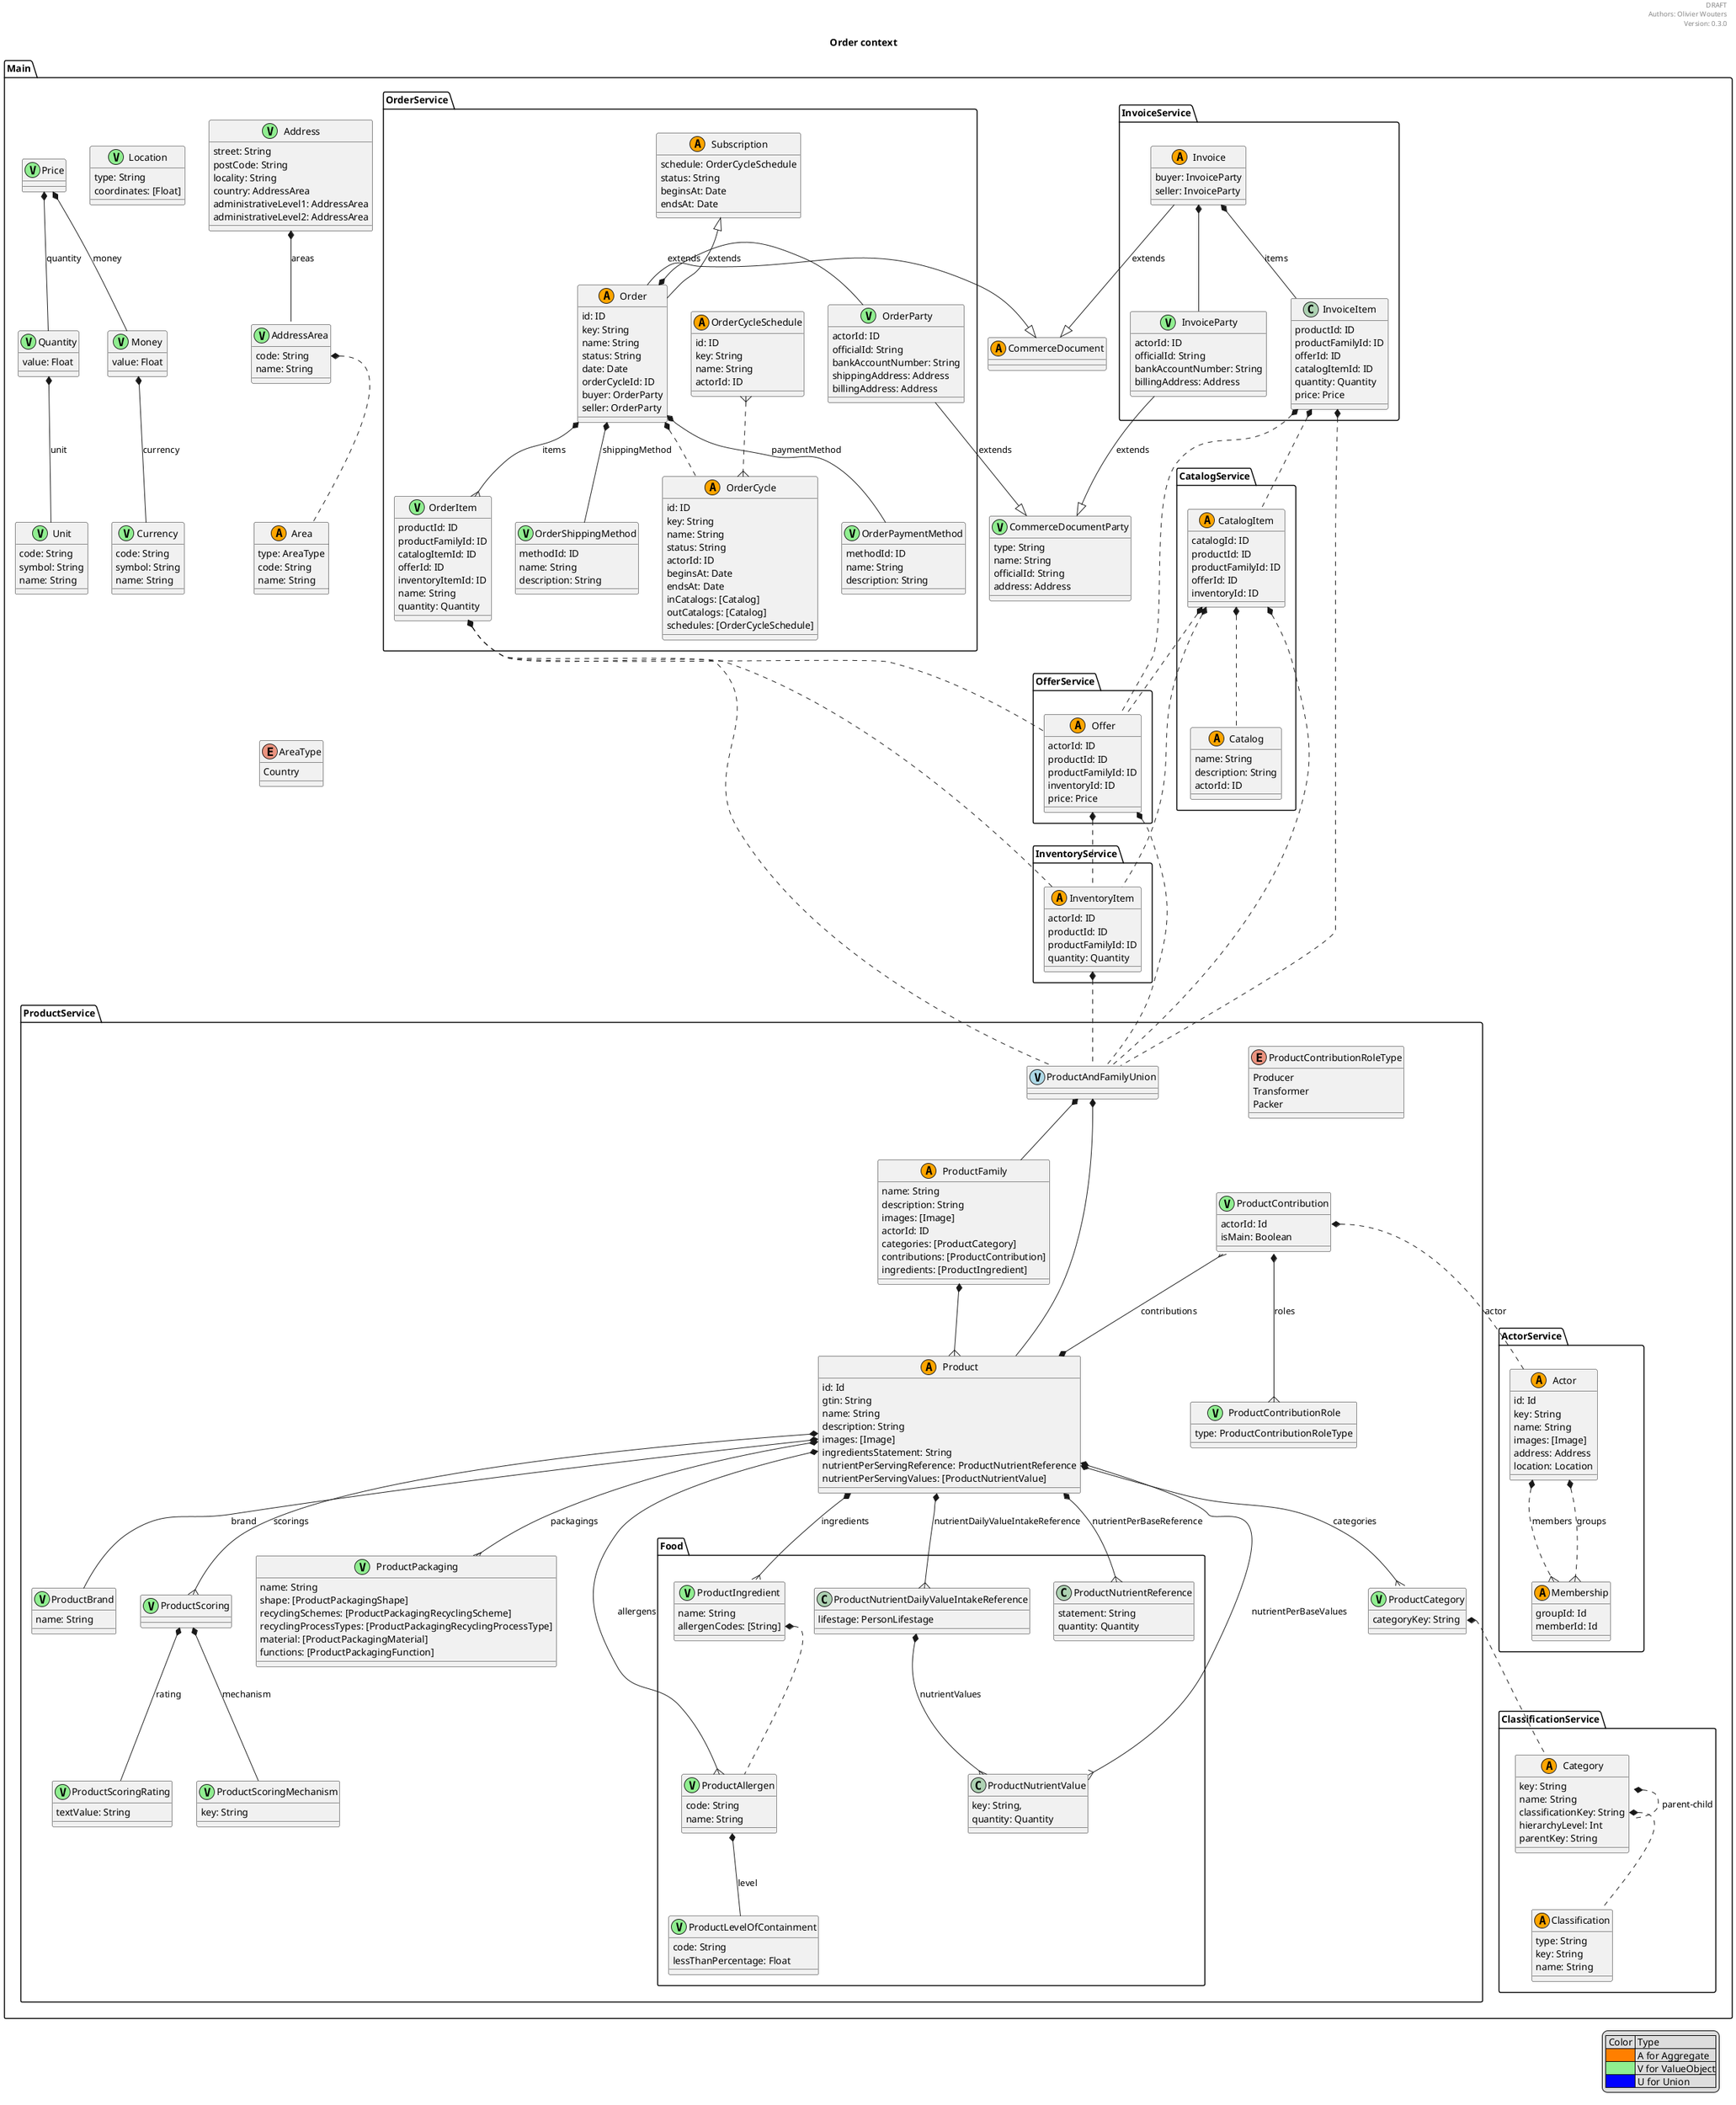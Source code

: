 @startuml

header
DRAFT
Authors: Olivier Wouters
Version: 0.3.0
endheader

legend right
    | Color | Type |
    |<#ff7f00>| A for Aggregate|
    |<#90ee90>| V for ValueObject|
    |<#0000FF>| U for Union|
endlegend

title Order context

namespace Main {
  
  class Address << (V,lightgreen) >> {
    street: String
    postCode: String
    locality: String
    country: AddressArea
    administrativeLevel1: AddressArea
    administrativeLevel2: AddressArea
  }
  
  Address *-- AddressArea : "areas"
  
  class AddressArea << (V,lightgreen) >> {
    code: String
    name: String
  }
  
  AddressArea::code *.. Area
  
  class Area << (A,orange) >> {
    type: AreaType
    code: String
    name: String
  }
  
  Area .[hidden]. AreaType
  
  enum AreaType {
      Country
  }
  
  class Location << (V,lightgreen) >> {
      type: String
      coordinates: [Float]
  }
  
  class Quantity << (V,lightgreen) >> {
    value: Float
  }
  
  Quantity *-- Unit : unit
  
  class Unit << (V,lightgreen) >> {
    code: String
    symbol: String
    name: String
  }
  
  class Price << (V,lightgreen) >> {
  }
  
  Price *-- Quantity : quantity
  Price *-- Money : money
  
  class Money << (V,lightgreen) >> {
    value: Float
  }
  
  Money *-- Currency : currency
  
  class Currency << (V,lightgreen) >> {
    code: String
    symbol: String
    name: String
  }
  
  class CommerceDocument << (A,orange) >> {
  }
  
  class CommerceDocumentParty << (V,lightgreen) >> {
    type: String
    name: String
    officialId: String
    address: Address
  }
  
  
  namespace ActorService {
  
    class Actor << (A,orange) >> {
      id: Id
      key: String
      name: String
      images: [Image]
      address: Address
      location: Location
    }
    
    class Membership << (A,orange) >> {
      groupId: Id
      memberId: Id
    }
  
    Actor *..{ Membership : members
    Actor *..{ Membership : groups
  }
  
  namespace ClassificationService {
    
    class Classification << (A,orange) >> {
      type: String
      key: String
      name: String
    }
    
    class Category << (A,orange) >> {
      key: String
      name: String
      classificationKey: String
      hierarchyLevel: Int
      parentKey: String
    }
    
    Category::classificationKey *.. Classification
    Category *.. Category : parent-child
  }
  
  namespace ProductService {
  
    namespace Food {
    
      class ProductIngredient << (V,lightgreen) >> {
          name: String
          allergenCodes: [String]
      }
      
      ProductIngredient::allergenCodes *.. ProductAllergen
      
      class ProductAllergen << (V,lightgreen) >> {
        code: String
        name: String
      }
      
      ProductAllergen *-- ProductLevelOfContainment: level
      
      class ProductLevelOfContainment << (V,lightgreen) >>
      {
        code: String
        lessThanPercentage: Float
      }
      
      class ProductNutrientDailyValueIntakeReference {
        lifestage: PersonLifestage
      }
      
      ProductNutrientDailyValueIntakeReference *--{ ProductNutrientValue : nutrientValues
      
      class ProductNutrientReference {
        statement: String
        quantity: Quantity
      }
      
      class ProductNutrientValue {
        key: String,
        quantity: Quantity
      }
    
    }
  
    class Product << (A,orange) >> {
      id: Id
      gtin: String
      name: String
      description: String
      images: [Image]
      ingredientsStatement: String
      nutrientPerServingReference: ProductNutrientReference
      nutrientPerServingValues: [ProductNutrientValue]
    }
    
    Product *-- ProductBrand : brand
    Product *-up-{ ProductContribution : contributions
    Product *--{ ProductCategory :  categories
    
    Product *--{ ProductPackaging : packagings
    Product *--{ ProductScoring : scorings
    
    Product *--{ Main.ProductService.Food.ProductIngredient : ingredients
    Product *--{ Main.ProductService.Food.ProductAllergen : allergens
    Product *--{ Main.ProductService.Food.ProductNutrientDailyValueIntakeReference : nutrientDailyValueIntakeReference
    Product *--{ Main.ProductService.Food.ProductNutrientReference : nutrientPerBaseReference
    Product *--{ Main.ProductService.Food.ProductNutrientValue : nutrientPerBaseValues
    
    class ProductBrand << (V,lightgreen) >> { 
      name: String
    }
    
    class ProductContribution << (V,lightgreen) >> {
        actorId: Id
        isMain: Boolean
    }
    
    ProductContribution::actorId *.. Main.ActorService.Actor : actor
    ProductContribution *--{ ProductContributionRole : roles
    
    enum ProductContributionRoleType {
      Producer
      Transformer
      Packer
    }
    
    class ProductContributionRole << (V,lightgreen) >> {
      type: ProductContributionRoleType
    }
    
    class ProductCategory << (V,lightgreen) >> {
      categoryKey: String
    }
  
    ProductCategory::categoryKey *.. Main.ClassificationService.Category
    
    
    class ProductPackaging << (V,lightgreen) >> {
      name: String
      shape: [ProductPackagingShape]
      recyclingSchemes: [ProductPackagingRecyclingScheme]
      recyclingProcessTypes: [ProductPackagingRecyclingProcessType]
      material: [ProductPackagingMaterial]
      functions: [ProductPackagingFunction]
    }
    
    class ProductScoring << (V,lightgreen) >> {
      
    }
    
    ProductScoring *-- ProductScoringRating : rating
    ProductScoring *-- ProductScoringMechanism : mechanism
    
    class ProductScoringRating << (V,lightgreen) >> {
      textValue: String
    }
    
    class ProductScoringMechanism << (V,lightgreen) >> {
      key: String
    }
    
    class ProductFamily << (A,orange) >> {
      name: String
      description: String
      images: [Image]
      actorId: ID
      categories: [ProductCategory]
      contributions: [ProductContribution]
      ingredients: [ProductIngredient]
    }
    
    ProductFamily *--{ Product
    
    class ProductAndFamilyUnion << (V,lightblue) >> {
    
    }
    
    ProductAndFamilyUnion *-- Product
    ProductAndFamilyUnion *-- ProductFamily
    
  }
  
  namespace InventoryService {
    class InventoryItem << (A,orange) >> {
      actorId: ID
      productId: ID
      productFamilyId: ID
      quantity: Quantity
    }
    
    InventoryItem *.. Main.ProductService.ProductAndFamilyUnion
  }
  
  namespace OfferService {
  
    class Offer << (A,orange) >> {
      actorId: ID
      productId: ID
      productFamilyId: ID
      inventoryId: ID
      price: Price
    }
    
    Offer *.. Main.ProductService.ProductAndFamilyUnion
    Offer *.. Main.InventoryService.InventoryItem
  
  }
  
  namespace CatalogService {
  
    class Catalog << (A,orange) >> {
      name: String
      description: String
      actorId: ID
    }
  
    class CatalogItem << (A,orange) >> {
      catalogId: ID
      productId: ID
      productFamilyId: ID
      offerId: ID
      inventoryId: ID
    }
    
    CatalogItem *.. Catalog
    CatalogItem *.. Main.ProductService.ProductAndFamilyUnion
    CatalogItem *.. Main.OfferService.Offer
    CatalogItem *.. Main.InventoryService.InventoryItem
  
  }
  
  namespace OrderService {  

    class Order << (A,orange) >> {
        id: ID
        key: String
        name: String
        status: String
        date: Date
        orderCycleId: ID
        buyer: OrderParty
        seller: OrderParty
    }
    
    Order -left-|> Main.CommerceDocument : extends
    Order *--{ OrderItem : items
    Order *-left- OrderParty
    Order *-- OrderShippingMethod : shippingMethod
    Order *-- OrderPaymentMethod : paymentMethod
    Order *.. OrderCycle

    class OrderItem << (V,lightgreen) >> {
        productId: ID
        productFamilyId: ID
        catalogItemId: ID
        offerId: ID
        inventoryItemId: ID
        name: String
        quantity: Quantity
    }
    
    OrderItem *.. Main.ProductService.ProductAndFamilyUnion
    OrderItem *.. Main.OfferService.Offer
    OrderItem *.. Main.InventoryService.InventoryItem
    
    class OrderParty << (V,lightgreen) >> {
      actorId: ID
      officialId: String
      bankAccountNumber: String
      shippingAddress: Address
      billingAddress: Address
    }
  
    OrderParty --|> Main.CommerceDocumentParty : extends
    
    class OrderShippingMethod << (V,lightgreen) >> {
        methodId: ID
        name: String
        description: String
    } 
    
    class OrderPaymentMethod << (V,lightgreen) >> {
        methodId: ID
        name: String
        description: String
    } 

    class OrderCycle << (A,orange) >> {
        id: ID
        key: String
        name: String
        status: String
        actorId: ID
        beginsAt: Date
        endsAt: Date
        inCatalogs: [Catalog]
        outCatalogs: [Catalog]
        schedules: [OrderCycleSchedule]
    }

    class OrderCycleSchedule << (A,orange) >> {
        id: ID
        key: String
        name: String
        actorId: ID
    }
    
    OrderCycleSchedule }..{ OrderCycle

    class Subscription << (A,orange) >> {
        schedule: OrderCycleSchedule
        status: String
        beginsAt: Date
        endsAt: Date
    }
    
    Subscription <|-- Order : extends 
    
  }
  
  namespace InvoiceService {
  
    class Invoice << (A,orange) >> {
      buyer: InvoiceParty
      seller: InvoiceParty
    }
    
    Invoice --|> Main.CommerceDocument : extends
    
    Invoice *-- InvoiceParty
    Invoice *-- InvoiceItem : items
    
    class InvoiceParty << (V,lightgreen) >> {
      actorId: ID
      officialId: String
      bankAccountNumber: String
      billingAddress: Address
    }
  
    InvoiceParty --|> Main.CommerceDocumentParty : extends
    
    class InvoiceItem {
      productId: ID
      productFamilyId: ID
      offerId: ID
      catalogItemId: ID
      quantity: Quantity
      price: Price
    }
    
    InvoiceItem *.. Main.ProductService.ProductAndFamilyUnion
    InvoiceItem *.. Main.OfferService.Offer
    InvoiceItem *.. Main.CatalogService.CatalogItem
  
  }
  
}

@enduml
